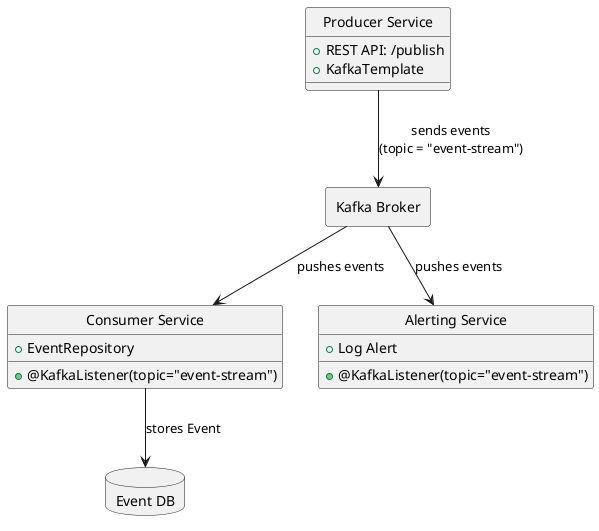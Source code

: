 @startuml
' Enable mixed diagram elements
allowmixing
skinparam style strictuml

class "Producer Service" as Producer {
    + REST API: /publish
    + KafkaTemplate
}

rectangle "Kafka Broker" as Kafka

class "Consumer Service" as Consumer {
    + @KafkaListener(topic="event-stream")
    + EventRepository
}

class "Alerting Service" as Alerting {
    + @KafkaListener(topic="event-stream")
    + Log Alert
}

database "Event DB" as Database

Producer --> Kafka : sends events\n(topic = "event-stream")
Kafka --> Consumer : pushes events
Kafka --> Alerting : pushes events
Consumer --> Database : stores Event

@enduml